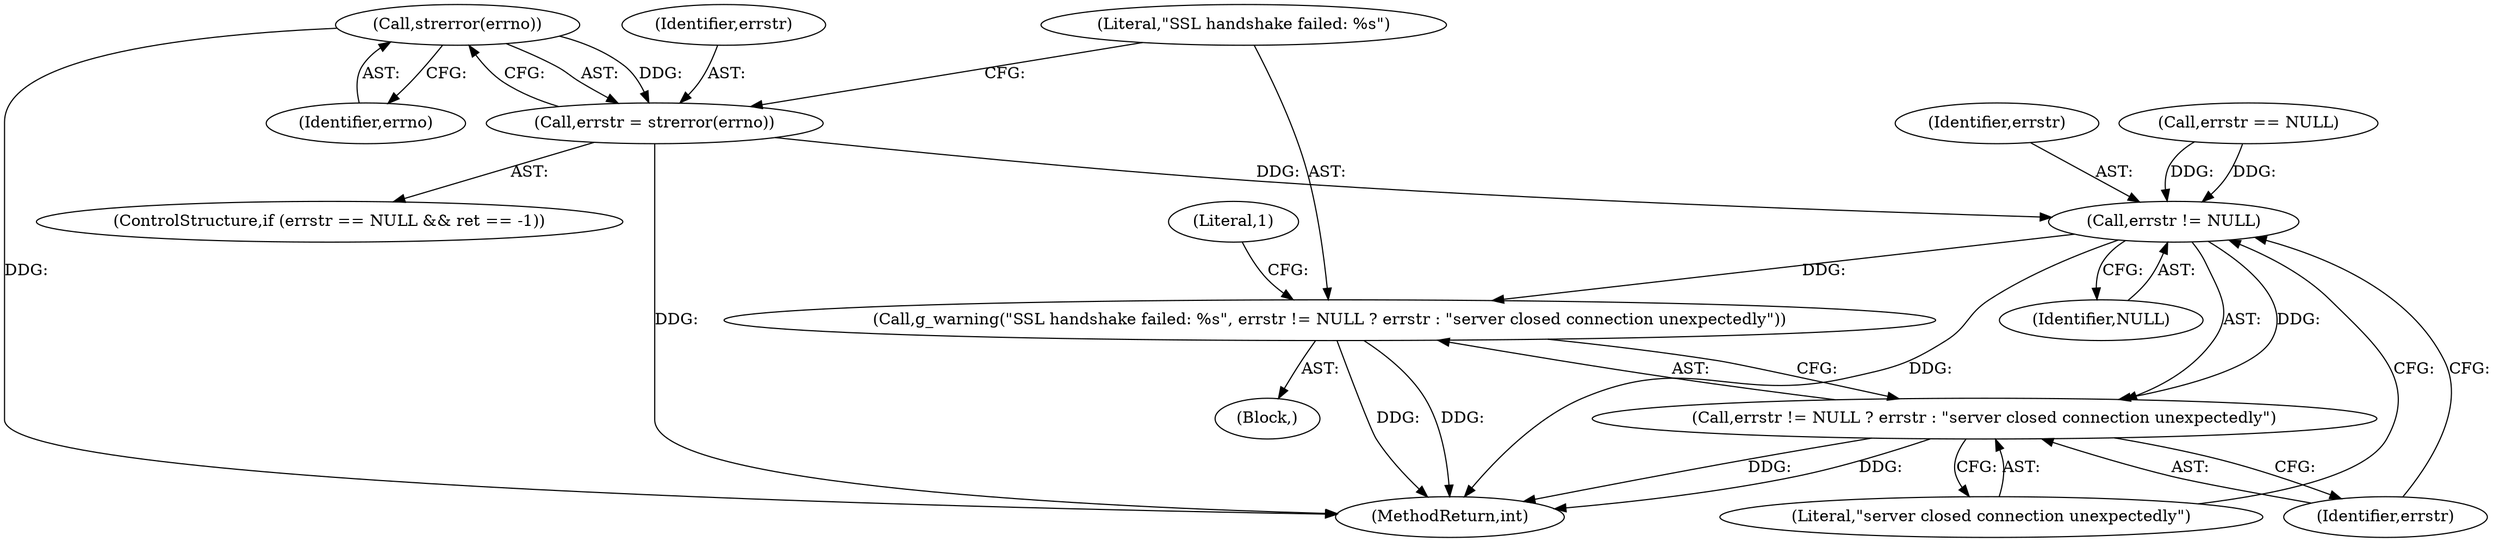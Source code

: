 digraph "0_irssi-proxy_85bbc05b21678e80423815d2ef1dfe26208491ab_0@API" {
"1000163" [label="(Call,strerror(errno))"];
"1000161" [label="(Call,errstr = strerror(errno))"];
"1000168" [label="(Call,errstr != NULL)"];
"1000165" [label="(Call,g_warning(\"SSL handshake failed: %s\", errstr != NULL ? errstr : \"server closed connection unexpectedly\"))"];
"1000167" [label="(Call,errstr != NULL ? errstr : \"server closed connection unexpectedly\")"];
"1000168" [label="(Call,errstr != NULL)"];
"1000167" [label="(Call,errstr != NULL ? errstr : \"server closed connection unexpectedly\")"];
"1000152" [label="(ControlStructure,if (errstr == NULL && ret == -1))"];
"1000166" [label="(Literal,\"SSL handshake failed: %s\")"];
"1000171" [label="(Identifier,errstr)"];
"1000169" [label="(Identifier,errstr)"];
"1000164" [label="(Identifier,errno)"];
"1000162" [label="(Identifier,errstr)"];
"1000165" [label="(Call,g_warning(\"SSL handshake failed: %s\", errstr != NULL ? errstr : \"server closed connection unexpectedly\"))"];
"1000154" [label="(Call,errstr == NULL)"];
"1000133" [label="(Block,)"];
"1000175" [label="(Literal,1)"];
"1000231" [label="(MethodReturn,int)"];
"1000172" [label="(Literal,\"server closed connection unexpectedly\")"];
"1000161" [label="(Call,errstr = strerror(errno))"];
"1000170" [label="(Identifier,NULL)"];
"1000163" [label="(Call,strerror(errno))"];
"1000163" -> "1000161"  [label="AST: "];
"1000163" -> "1000164"  [label="CFG: "];
"1000164" -> "1000163"  [label="AST: "];
"1000161" -> "1000163"  [label="CFG: "];
"1000163" -> "1000231"  [label="DDG: "];
"1000163" -> "1000161"  [label="DDG: "];
"1000161" -> "1000152"  [label="AST: "];
"1000162" -> "1000161"  [label="AST: "];
"1000166" -> "1000161"  [label="CFG: "];
"1000161" -> "1000231"  [label="DDG: "];
"1000161" -> "1000168"  [label="DDG: "];
"1000168" -> "1000167"  [label="AST: "];
"1000168" -> "1000170"  [label="CFG: "];
"1000169" -> "1000168"  [label="AST: "];
"1000170" -> "1000168"  [label="AST: "];
"1000171" -> "1000168"  [label="CFG: "];
"1000172" -> "1000168"  [label="CFG: "];
"1000168" -> "1000231"  [label="DDG: "];
"1000168" -> "1000165"  [label="DDG: "];
"1000154" -> "1000168"  [label="DDG: "];
"1000154" -> "1000168"  [label="DDG: "];
"1000168" -> "1000167"  [label="DDG: "];
"1000165" -> "1000133"  [label="AST: "];
"1000165" -> "1000167"  [label="CFG: "];
"1000166" -> "1000165"  [label="AST: "];
"1000167" -> "1000165"  [label="AST: "];
"1000175" -> "1000165"  [label="CFG: "];
"1000165" -> "1000231"  [label="DDG: "];
"1000165" -> "1000231"  [label="DDG: "];
"1000167" -> "1000171"  [label="CFG: "];
"1000167" -> "1000172"  [label="CFG: "];
"1000171" -> "1000167"  [label="AST: "];
"1000172" -> "1000167"  [label="AST: "];
"1000167" -> "1000231"  [label="DDG: "];
"1000167" -> "1000231"  [label="DDG: "];
}
